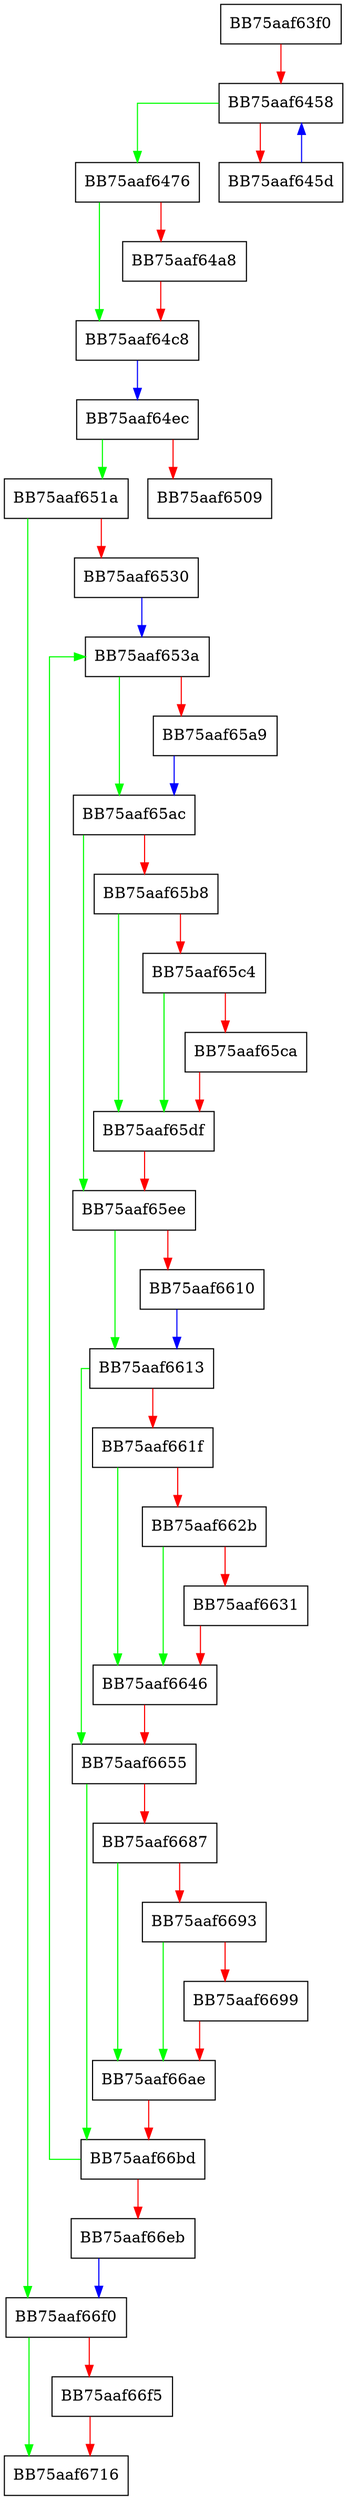 digraph mp_lua_api_GetDnsCacheRecordsByType {
  node [shape="box"];
  graph [splines=ortho];
  BB75aaf63f0 -> BB75aaf6458 [color="red"];
  BB75aaf6458 -> BB75aaf6476 [color="green"];
  BB75aaf6458 -> BB75aaf645d [color="red"];
  BB75aaf645d -> BB75aaf6458 [color="blue"];
  BB75aaf6476 -> BB75aaf64c8 [color="green"];
  BB75aaf6476 -> BB75aaf64a8 [color="red"];
  BB75aaf64a8 -> BB75aaf64c8 [color="red"];
  BB75aaf64c8 -> BB75aaf64ec [color="blue"];
  BB75aaf64ec -> BB75aaf651a [color="green"];
  BB75aaf64ec -> BB75aaf6509 [color="red"];
  BB75aaf651a -> BB75aaf66f0 [color="green"];
  BB75aaf651a -> BB75aaf6530 [color="red"];
  BB75aaf6530 -> BB75aaf653a [color="blue"];
  BB75aaf653a -> BB75aaf65ac [color="green"];
  BB75aaf653a -> BB75aaf65a9 [color="red"];
  BB75aaf65a9 -> BB75aaf65ac [color="blue"];
  BB75aaf65ac -> BB75aaf65ee [color="green"];
  BB75aaf65ac -> BB75aaf65b8 [color="red"];
  BB75aaf65b8 -> BB75aaf65df [color="green"];
  BB75aaf65b8 -> BB75aaf65c4 [color="red"];
  BB75aaf65c4 -> BB75aaf65df [color="green"];
  BB75aaf65c4 -> BB75aaf65ca [color="red"];
  BB75aaf65ca -> BB75aaf65df [color="red"];
  BB75aaf65df -> BB75aaf65ee [color="red"];
  BB75aaf65ee -> BB75aaf6613 [color="green"];
  BB75aaf65ee -> BB75aaf6610 [color="red"];
  BB75aaf6610 -> BB75aaf6613 [color="blue"];
  BB75aaf6613 -> BB75aaf6655 [color="green"];
  BB75aaf6613 -> BB75aaf661f [color="red"];
  BB75aaf661f -> BB75aaf6646 [color="green"];
  BB75aaf661f -> BB75aaf662b [color="red"];
  BB75aaf662b -> BB75aaf6646 [color="green"];
  BB75aaf662b -> BB75aaf6631 [color="red"];
  BB75aaf6631 -> BB75aaf6646 [color="red"];
  BB75aaf6646 -> BB75aaf6655 [color="red"];
  BB75aaf6655 -> BB75aaf66bd [color="green"];
  BB75aaf6655 -> BB75aaf6687 [color="red"];
  BB75aaf6687 -> BB75aaf66ae [color="green"];
  BB75aaf6687 -> BB75aaf6693 [color="red"];
  BB75aaf6693 -> BB75aaf66ae [color="green"];
  BB75aaf6693 -> BB75aaf6699 [color="red"];
  BB75aaf6699 -> BB75aaf66ae [color="red"];
  BB75aaf66ae -> BB75aaf66bd [color="red"];
  BB75aaf66bd -> BB75aaf653a [color="green"];
  BB75aaf66bd -> BB75aaf66eb [color="red"];
  BB75aaf66eb -> BB75aaf66f0 [color="blue"];
  BB75aaf66f0 -> BB75aaf6716 [color="green"];
  BB75aaf66f0 -> BB75aaf66f5 [color="red"];
  BB75aaf66f5 -> BB75aaf6716 [color="red"];
}